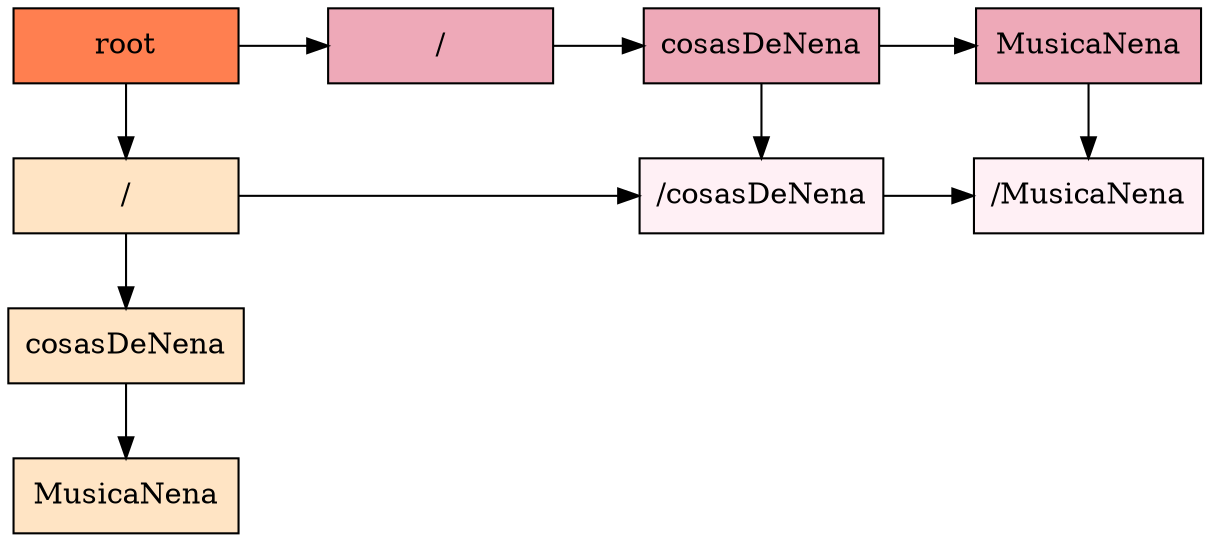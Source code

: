 digraph Matrix{
    node [shape=box]
    graph [ranksep="0.5", nodesep="0.6"];
    /* Group 0 para alinear verticalmente RAIZ*/ 
    root[label = "root", width = 1.5, style = filled, fillcolor = coral, group = 0];

    //Filas
    Fila0 [label = "/" width = 1.5 style = filled, fillcolor = bisque1, group = 0];
    Fila1 [label = "cosasDeNena" width = 1.5 style = filled, fillcolor = bisque1, group = 0];
    Fila2 [label = "MusicaNena" width = 1.5 style = filled, fillcolor = bisque1, group = 0];

  //Enlaces de filas
    Fila0->Fila1
    Fila1->Fila2

  //Columnas
    Column0[label ="/" width = 1.5 style = filled, fillcolor = pink2, group = 1];
    Column1[label ="cosasDeNena" width = 1.5 style = filled, fillcolor = pink2, group = 2];
    Column2[label ="MusicaNena" width = 1.5 style = filled, fillcolor = pink2, group = 3];


    //Enlaces de columnas
    Column0->Column1
    Column1->Column2

  //Alinear Raiz con columnas
    {rank = same; root; Column0; Column1; Column2;};

      //Enlaces Raiz con primera fila y column
    root->Column0;
    root->Fila0;
    //(^<---------------------- F I L A   0---------------------->
    N1_F0 [label = "/cosasDeNena" width = 1.5 group = 2 style = filled, fillcolor = lavenderblush1];
    N2_F0 [label = "/MusicaNena" width = 1.5 group = 3 style = filled, fillcolor = lavenderblush1];

    //(^<---------------------- F I L A   1---------------------->

    //(^<---------------------- F I L A   2---------------------->

    //E N L A C E S  F I L A   0
    Column1->N1_F0;
    Fila0->N1_F0;
    N1_F0->N2_F0;
    Column2->N2_F0;
    {rank = same; Fila0; N1_F0; N2_F0; };

    //E N L A C E S  F I L A   1
    {rank = same; Fila1; };

    //E N L A C E S  F I L A   2
    {rank = same; Fila2; };

}
